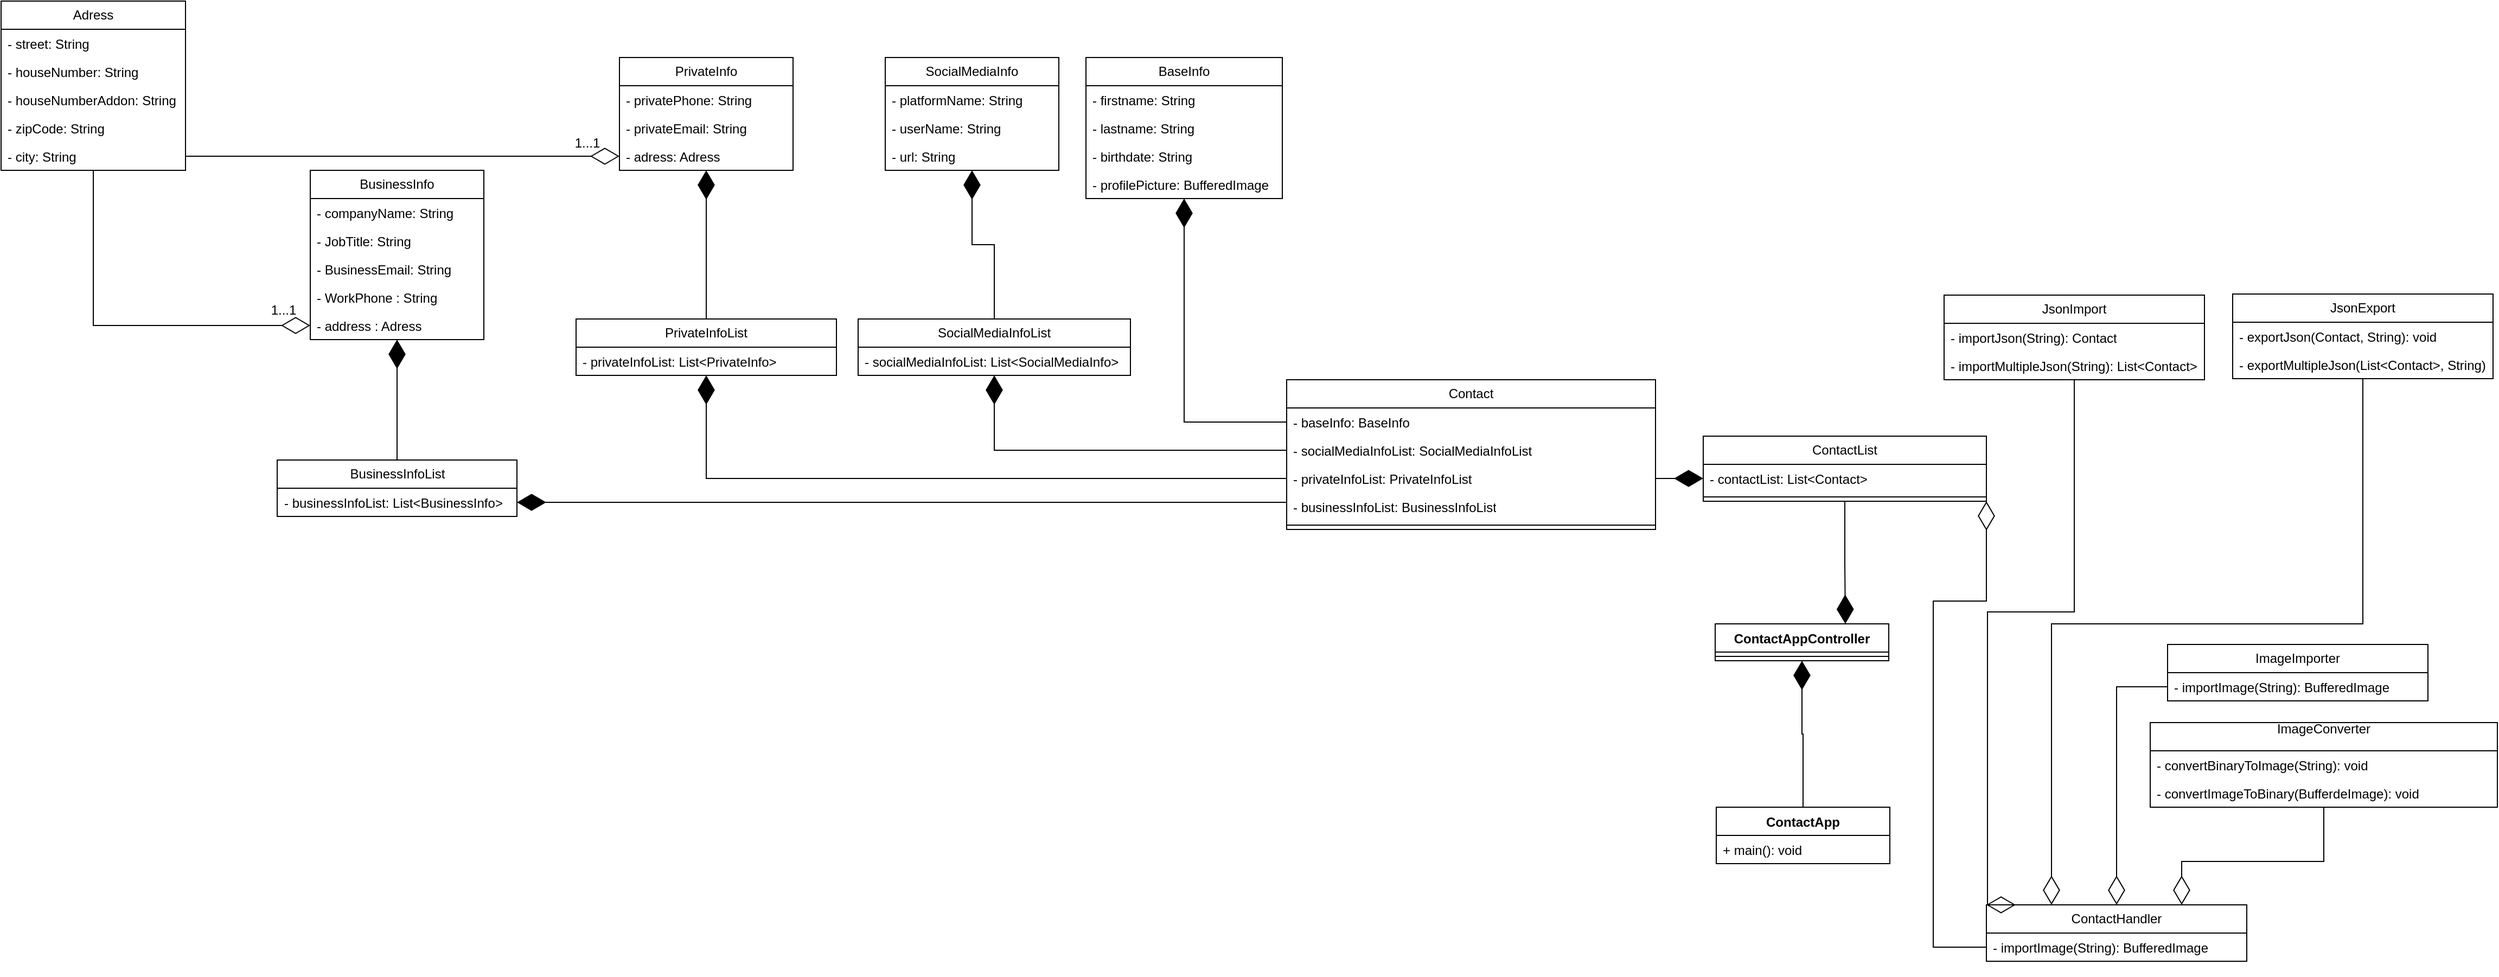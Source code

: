 <mxfile version="26.0.4">
  <diagram id="gLrxE3nDj6WP_w7RWjic" name="Page-1">
    <mxGraphModel dx="1843" dy="887" grid="1" gridSize="10" guides="1" tooltips="1" connect="1" arrows="1" fold="1" page="1" pageScale="1" pageWidth="2336" pageHeight="1654" math="0" shadow="0">
      <root>
        <mxCell id="0" />
        <mxCell id="1" parent="0" />
        <mxCell id="0SySEe7AmrDhEOv8U1TD-26" value="Contact" style="swimlane;fontStyle=0;childLayout=stackLayout;horizontal=1;startSize=26;fillColor=none;horizontalStack=0;resizeParent=1;resizeParentMax=0;resizeLast=0;collapsible=1;marginBottom=0;whiteSpace=wrap;html=1;" parent="1" vertex="1">
          <mxGeometry x="1204" y="846" width="340" height="138" as="geometry" />
        </mxCell>
        <mxCell id="0SySEe7AmrDhEOv8U1TD-27" value="- baseInfo: BaseInfo" style="text;strokeColor=none;fillColor=none;align=left;verticalAlign=top;spacingLeft=4;spacingRight=4;overflow=hidden;rotatable=0;points=[[0,0.5],[1,0.5]];portConstraint=eastwest;whiteSpace=wrap;html=1;" parent="0SySEe7AmrDhEOv8U1TD-26" vertex="1">
          <mxGeometry y="26" width="340" height="26" as="geometry" />
        </mxCell>
        <mxCell id="PAKhA48-7h4x8ablO3nS-71" value="- s&lt;span style=&quot;text-align: center;&quot;&gt;ocialMediaInfoList&lt;/span&gt;: SocialMediaInfoList" style="text;strokeColor=none;fillColor=none;align=left;verticalAlign=top;spacingLeft=4;spacingRight=4;overflow=hidden;rotatable=0;points=[[0,0.5],[1,0.5]];portConstraint=eastwest;whiteSpace=wrap;html=1;" parent="0SySEe7AmrDhEOv8U1TD-26" vertex="1">
          <mxGeometry y="52" width="340" height="26" as="geometry" />
        </mxCell>
        <mxCell id="PAKhA48-7h4x8ablO3nS-80" value="- privateInfoList: PrivateInfoList" style="text;strokeColor=none;fillColor=none;align=left;verticalAlign=top;spacingLeft=4;spacingRight=4;overflow=hidden;rotatable=0;points=[[0,0.5],[1,0.5]];portConstraint=eastwest;whiteSpace=wrap;html=1;" parent="0SySEe7AmrDhEOv8U1TD-26" vertex="1">
          <mxGeometry y="78" width="340" height="26" as="geometry" />
        </mxCell>
        <mxCell id="PAKhA48-7h4x8ablO3nS-81" value="- businessInfoList: BusinessInfoList" style="text;strokeColor=none;fillColor=none;align=left;verticalAlign=top;spacingLeft=4;spacingRight=4;overflow=hidden;rotatable=0;points=[[0,0.5],[1,0.5]];portConstraint=eastwest;whiteSpace=wrap;html=1;" parent="0SySEe7AmrDhEOv8U1TD-26" vertex="1">
          <mxGeometry y="104" width="340" height="26" as="geometry" />
        </mxCell>
        <mxCell id="FrOkxHvN6QAzIDraGA9n-17" value="" style="line;strokeWidth=1;fillColor=none;align=left;verticalAlign=middle;spacingTop=-1;spacingLeft=3;spacingRight=3;rotatable=0;labelPosition=right;points=[];portConstraint=eastwest;strokeColor=inherit;" parent="0SySEe7AmrDhEOv8U1TD-26" vertex="1">
          <mxGeometry y="130" width="340" height="8" as="geometry" />
        </mxCell>
        <mxCell id="9hg0CybZqm3zJhskFgsf-1" value="ContactList" style="swimlane;fontStyle=0;childLayout=stackLayout;horizontal=1;startSize=26;fillColor=none;horizontalStack=0;resizeParent=1;resizeParentMax=0;resizeLast=0;collapsible=1;marginBottom=0;whiteSpace=wrap;html=1;" parent="1" vertex="1">
          <mxGeometry x="1588" y="898" width="261" height="60" as="geometry" />
        </mxCell>
        <mxCell id="9hg0CybZqm3zJhskFgsf-2" value="- contactList: List&amp;lt;Contact&amp;gt;" style="text;strokeColor=none;fillColor=none;align=left;verticalAlign=top;spacingLeft=4;spacingRight=4;overflow=hidden;rotatable=0;points=[[0,0.5],[1,0.5]];portConstraint=eastwest;whiteSpace=wrap;html=1;" parent="9hg0CybZqm3zJhskFgsf-1" vertex="1">
          <mxGeometry y="26" width="261" height="26" as="geometry" />
        </mxCell>
        <mxCell id="bx8ItKEC8nCYNwfn4kyO-19" value="" style="line;strokeWidth=1;fillColor=none;align=left;verticalAlign=middle;spacingTop=-1;spacingLeft=3;spacingRight=3;rotatable=0;labelPosition=right;points=[];portConstraint=eastwest;strokeColor=inherit;" parent="9hg0CybZqm3zJhskFgsf-1" vertex="1">
          <mxGeometry y="52" width="261" height="8" as="geometry" />
        </mxCell>
        <mxCell id="9hg0CybZqm3zJhskFgsf-11" value="JsonExport" style="swimlane;fontStyle=0;childLayout=stackLayout;horizontal=1;startSize=26;fillColor=none;horizontalStack=0;resizeParent=1;resizeParentMax=0;resizeLast=0;collapsible=1;marginBottom=0;whiteSpace=wrap;html=1;" parent="1" vertex="1">
          <mxGeometry x="2076" y="767" width="240" height="78" as="geometry" />
        </mxCell>
        <mxCell id="9hg0CybZqm3zJhskFgsf-8" value="- exportJson(Contact, String): void" style="text;strokeColor=none;fillColor=none;align=left;verticalAlign=top;spacingLeft=4;spacingRight=4;overflow=hidden;rotatable=0;points=[[0,0.5],[1,0.5]];portConstraint=eastwest;whiteSpace=wrap;html=1;" parent="9hg0CybZqm3zJhskFgsf-11" vertex="1">
          <mxGeometry y="26" width="240" height="26" as="geometry" />
        </mxCell>
        <mxCell id="0SySEe7AmrDhEOv8U1TD-24" value="- exportMultipleJson(List&amp;lt;Contact&amp;gt;, String)" style="text;strokeColor=none;fillColor=none;align=left;verticalAlign=top;spacingLeft=4;spacingRight=4;overflow=hidden;rotatable=0;points=[[0,0.5],[1,0.5]];portConstraint=eastwest;whiteSpace=wrap;html=1;" parent="9hg0CybZqm3zJhskFgsf-11" vertex="1">
          <mxGeometry y="52" width="240" height="26" as="geometry" />
        </mxCell>
        <mxCell id="PAKhA48-7h4x8ablO3nS-37" value="Adress" style="swimlane;fontStyle=0;childLayout=stackLayout;horizontal=1;startSize=26;fillColor=none;horizontalStack=0;resizeParent=1;resizeParentMax=0;resizeLast=0;collapsible=1;marginBottom=0;whiteSpace=wrap;html=1;" parent="1" vertex="1">
          <mxGeometry x="19" y="497" width="170" height="156" as="geometry" />
        </mxCell>
        <mxCell id="PAKhA48-7h4x8ablO3nS-38" value="- street: String" style="text;strokeColor=none;fillColor=none;align=left;verticalAlign=top;spacingLeft=4;spacingRight=4;overflow=hidden;rotatable=0;points=[[0,0.5],[1,0.5]];portConstraint=eastwest;whiteSpace=wrap;html=1;" parent="PAKhA48-7h4x8ablO3nS-37" vertex="1">
          <mxGeometry y="26" width="170" height="26" as="geometry" />
        </mxCell>
        <mxCell id="PAKhA48-7h4x8ablO3nS-39" value="- houseNumber: String" style="text;strokeColor=none;fillColor=none;align=left;verticalAlign=top;spacingLeft=4;spacingRight=4;overflow=hidden;rotatable=0;points=[[0,0.5],[1,0.5]];portConstraint=eastwest;whiteSpace=wrap;html=1;" parent="PAKhA48-7h4x8ablO3nS-37" vertex="1">
          <mxGeometry y="52" width="170" height="26" as="geometry" />
        </mxCell>
        <mxCell id="PAKhA48-7h4x8ablO3nS-40" value="- houseNumberAddon: String" style="text;strokeColor=none;fillColor=none;align=left;verticalAlign=top;spacingLeft=4;spacingRight=4;overflow=hidden;rotatable=0;points=[[0,0.5],[1,0.5]];portConstraint=eastwest;whiteSpace=wrap;html=1;" parent="PAKhA48-7h4x8ablO3nS-37" vertex="1">
          <mxGeometry y="78" width="170" height="26" as="geometry" />
        </mxCell>
        <mxCell id="PAKhA48-7h4x8ablO3nS-41" value="- zipCode: String" style="text;strokeColor=none;fillColor=none;align=left;verticalAlign=top;spacingLeft=4;spacingRight=4;overflow=hidden;rotatable=0;points=[[0,0.5],[1,0.5]];portConstraint=eastwest;whiteSpace=wrap;html=1;" parent="PAKhA48-7h4x8ablO3nS-37" vertex="1">
          <mxGeometry y="104" width="170" height="26" as="geometry" />
        </mxCell>
        <mxCell id="PAKhA48-7h4x8ablO3nS-42" value="- city: String" style="text;strokeColor=none;fillColor=none;align=left;verticalAlign=top;spacingLeft=4;spacingRight=4;overflow=hidden;rotatable=0;points=[[0,0.5],[1,0.5]];portConstraint=eastwest;whiteSpace=wrap;html=1;" parent="PAKhA48-7h4x8ablO3nS-37" vertex="1">
          <mxGeometry y="130" width="170" height="26" as="geometry" />
        </mxCell>
        <mxCell id="PAKhA48-7h4x8ablO3nS-43" value="BusinessInfo" style="swimlane;fontStyle=0;childLayout=stackLayout;horizontal=1;startSize=26;fillColor=none;horizontalStack=0;resizeParent=1;resizeParentMax=0;resizeLast=0;collapsible=1;marginBottom=0;whiteSpace=wrap;html=1;" parent="1" vertex="1">
          <mxGeometry x="304" y="653" width="160" height="156" as="geometry" />
        </mxCell>
        <mxCell id="PAKhA48-7h4x8ablO3nS-44" value="- companyName: String" style="text;strokeColor=none;fillColor=none;align=left;verticalAlign=top;spacingLeft=4;spacingRight=4;overflow=hidden;rotatable=0;points=[[0,0.5],[1,0.5]];portConstraint=eastwest;whiteSpace=wrap;html=1;" parent="PAKhA48-7h4x8ablO3nS-43" vertex="1">
          <mxGeometry y="26" width="160" height="26" as="geometry" />
        </mxCell>
        <mxCell id="PAKhA48-7h4x8ablO3nS-45" value="- JobTitle: String" style="text;strokeColor=none;fillColor=none;align=left;verticalAlign=top;spacingLeft=4;spacingRight=4;overflow=hidden;rotatable=0;points=[[0,0.5],[1,0.5]];portConstraint=eastwest;whiteSpace=wrap;html=1;" parent="PAKhA48-7h4x8ablO3nS-43" vertex="1">
          <mxGeometry y="52" width="160" height="26" as="geometry" />
        </mxCell>
        <mxCell id="PAKhA48-7h4x8ablO3nS-46" value="- BusinessEmail: String" style="text;strokeColor=none;fillColor=none;align=left;verticalAlign=top;spacingLeft=4;spacingRight=4;overflow=hidden;rotatable=0;points=[[0,0.5],[1,0.5]];portConstraint=eastwest;whiteSpace=wrap;html=1;" parent="PAKhA48-7h4x8ablO3nS-43" vertex="1">
          <mxGeometry y="78" width="160" height="26" as="geometry" />
        </mxCell>
        <mxCell id="PAKhA48-7h4x8ablO3nS-47" value="- WorkPhone : String" style="text;strokeColor=none;fillColor=none;align=left;verticalAlign=top;spacingLeft=4;spacingRight=4;overflow=hidden;rotatable=0;points=[[0,0.5],[1,0.5]];portConstraint=eastwest;whiteSpace=wrap;html=1;" parent="PAKhA48-7h4x8ablO3nS-43" vertex="1">
          <mxGeometry y="104" width="160" height="26" as="geometry" />
        </mxCell>
        <mxCell id="PAKhA48-7h4x8ablO3nS-48" value="- address : Adress" style="text;strokeColor=none;fillColor=none;align=left;verticalAlign=top;spacingLeft=4;spacingRight=4;overflow=hidden;rotatable=0;points=[[0,0.5],[1,0.5]];portConstraint=eastwest;whiteSpace=wrap;html=1;" parent="PAKhA48-7h4x8ablO3nS-43" vertex="1">
          <mxGeometry y="130" width="160" height="26" as="geometry" />
        </mxCell>
        <mxCell id="PAKhA48-7h4x8ablO3nS-49" value="PrivateInfo" style="swimlane;fontStyle=0;childLayout=stackLayout;horizontal=1;startSize=26;fillColor=none;horizontalStack=0;resizeParent=1;resizeParentMax=0;resizeLast=0;collapsible=1;marginBottom=0;whiteSpace=wrap;html=1;" parent="1" vertex="1">
          <mxGeometry x="589" y="549" width="160" height="104" as="geometry" />
        </mxCell>
        <mxCell id="PAKhA48-7h4x8ablO3nS-50" value="- privatePhone: String" style="text;strokeColor=none;fillColor=none;align=left;verticalAlign=top;spacingLeft=4;spacingRight=4;overflow=hidden;rotatable=0;points=[[0,0.5],[1,0.5]];portConstraint=eastwest;whiteSpace=wrap;html=1;" parent="PAKhA48-7h4x8ablO3nS-49" vertex="1">
          <mxGeometry y="26" width="160" height="26" as="geometry" />
        </mxCell>
        <mxCell id="PAKhA48-7h4x8ablO3nS-51" value="- privateEmail: String" style="text;strokeColor=none;fillColor=none;align=left;verticalAlign=top;spacingLeft=4;spacingRight=4;overflow=hidden;rotatable=0;points=[[0,0.5],[1,0.5]];portConstraint=eastwest;whiteSpace=wrap;html=1;" parent="PAKhA48-7h4x8ablO3nS-49" vertex="1">
          <mxGeometry y="52" width="160" height="26" as="geometry" />
        </mxCell>
        <mxCell id="PAKhA48-7h4x8ablO3nS-52" value="- adress: Adress" style="text;strokeColor=none;fillColor=none;align=left;verticalAlign=top;spacingLeft=4;spacingRight=4;overflow=hidden;rotatable=0;points=[[0,0.5],[1,0.5]];portConstraint=eastwest;whiteSpace=wrap;html=1;" parent="PAKhA48-7h4x8ablO3nS-49" vertex="1">
          <mxGeometry y="78" width="160" height="26" as="geometry" />
        </mxCell>
        <mxCell id="PAKhA48-7h4x8ablO3nS-53" value="SocialMediaInfo" style="swimlane;fontStyle=0;childLayout=stackLayout;horizontal=1;startSize=26;fillColor=none;horizontalStack=0;resizeParent=1;resizeParentMax=0;resizeLast=0;collapsible=1;marginBottom=0;whiteSpace=wrap;html=1;" parent="1" vertex="1">
          <mxGeometry x="834" y="549" width="160" height="104" as="geometry" />
        </mxCell>
        <mxCell id="PAKhA48-7h4x8ablO3nS-54" value="- platformName: String" style="text;strokeColor=none;fillColor=none;align=left;verticalAlign=top;spacingLeft=4;spacingRight=4;overflow=hidden;rotatable=0;points=[[0,0.5],[1,0.5]];portConstraint=eastwest;whiteSpace=wrap;html=1;" parent="PAKhA48-7h4x8ablO3nS-53" vertex="1">
          <mxGeometry y="26" width="160" height="26" as="geometry" />
        </mxCell>
        <mxCell id="PAKhA48-7h4x8ablO3nS-55" value="- userName: String" style="text;strokeColor=none;fillColor=none;align=left;verticalAlign=top;spacingLeft=4;spacingRight=4;overflow=hidden;rotatable=0;points=[[0,0.5],[1,0.5]];portConstraint=eastwest;whiteSpace=wrap;html=1;" parent="PAKhA48-7h4x8ablO3nS-53" vertex="1">
          <mxGeometry y="52" width="160" height="26" as="geometry" />
        </mxCell>
        <mxCell id="PAKhA48-7h4x8ablO3nS-56" value="- url: String" style="text;strokeColor=none;fillColor=none;align=left;verticalAlign=top;spacingLeft=4;spacingRight=4;overflow=hidden;rotatable=0;points=[[0,0.5],[1,0.5]];portConstraint=eastwest;whiteSpace=wrap;html=1;" parent="PAKhA48-7h4x8ablO3nS-53" vertex="1">
          <mxGeometry y="78" width="160" height="26" as="geometry" />
        </mxCell>
        <mxCell id="PAKhA48-7h4x8ablO3nS-65" value="BaseInfo" style="swimlane;fontStyle=0;childLayout=stackLayout;horizontal=1;startSize=26;fillColor=none;horizontalStack=0;resizeParent=1;resizeParentMax=0;resizeLast=0;collapsible=1;marginBottom=0;whiteSpace=wrap;html=1;" parent="1" vertex="1">
          <mxGeometry x="1019" y="549" width="181" height="130" as="geometry" />
        </mxCell>
        <mxCell id="PAKhA48-7h4x8ablO3nS-66" value="- firstname: String" style="text;strokeColor=none;fillColor=none;align=left;verticalAlign=top;spacingLeft=4;spacingRight=4;overflow=hidden;rotatable=0;points=[[0,0.5],[1,0.5]];portConstraint=eastwest;whiteSpace=wrap;html=1;" parent="PAKhA48-7h4x8ablO3nS-65" vertex="1">
          <mxGeometry y="26" width="181" height="26" as="geometry" />
        </mxCell>
        <mxCell id="PAKhA48-7h4x8ablO3nS-67" value="- lastname: String" style="text;strokeColor=none;fillColor=none;align=left;verticalAlign=top;spacingLeft=4;spacingRight=4;overflow=hidden;rotatable=0;points=[[0,0.5],[1,0.5]];portConstraint=eastwest;whiteSpace=wrap;html=1;" parent="PAKhA48-7h4x8ablO3nS-65" vertex="1">
          <mxGeometry y="52" width="181" height="26" as="geometry" />
        </mxCell>
        <mxCell id="PAKhA48-7h4x8ablO3nS-68" value="- birthdate: String" style="text;strokeColor=none;fillColor=none;align=left;verticalAlign=top;spacingLeft=4;spacingRight=4;overflow=hidden;rotatable=0;points=[[0,0.5],[1,0.5]];portConstraint=eastwest;whiteSpace=wrap;html=1;" parent="PAKhA48-7h4x8ablO3nS-65" vertex="1">
          <mxGeometry y="78" width="181" height="26" as="geometry" />
        </mxCell>
        <mxCell id="PAKhA48-7h4x8ablO3nS-69" value="- profilePicture: BufferedImage" style="text;strokeColor=none;fillColor=none;align=left;verticalAlign=top;spacingLeft=4;spacingRight=4;overflow=hidden;rotatable=0;points=[[0,0.5],[1,0.5]];portConstraint=eastwest;whiteSpace=wrap;html=1;" parent="PAKhA48-7h4x8ablO3nS-65" vertex="1">
          <mxGeometry y="104" width="181" height="26" as="geometry" />
        </mxCell>
        <mxCell id="PAKhA48-7h4x8ablO3nS-72" value="SocialMediaInfoList" style="swimlane;fontStyle=0;childLayout=stackLayout;horizontal=1;startSize=26;fillColor=none;horizontalStack=0;resizeParent=1;resizeParentMax=0;resizeLast=0;collapsible=1;marginBottom=0;whiteSpace=wrap;html=1;" parent="1" vertex="1">
          <mxGeometry x="809" y="790" width="251" height="52" as="geometry" />
        </mxCell>
        <mxCell id="PAKhA48-7h4x8ablO3nS-73" value="- socialMediaInfoList: List&amp;lt;SocialMediaInfo&amp;gt;" style="text;strokeColor=none;fillColor=none;align=left;verticalAlign=top;spacingLeft=4;spacingRight=4;overflow=hidden;rotatable=0;points=[[0,0.5],[1,0.5]];portConstraint=eastwest;whiteSpace=wrap;html=1;" parent="PAKhA48-7h4x8ablO3nS-72" vertex="1">
          <mxGeometry y="26" width="251" height="26" as="geometry" />
        </mxCell>
        <mxCell id="PAKhA48-7h4x8ablO3nS-74" value="PrivateInfoList" style="swimlane;fontStyle=0;childLayout=stackLayout;horizontal=1;startSize=26;fillColor=none;horizontalStack=0;resizeParent=1;resizeParentMax=0;resizeLast=0;collapsible=1;marginBottom=0;whiteSpace=wrap;html=1;" parent="1" vertex="1">
          <mxGeometry x="549" y="790" width="240" height="52" as="geometry" />
        </mxCell>
        <mxCell id="PAKhA48-7h4x8ablO3nS-75" value="- privateInfoList: List&amp;lt;&lt;span style=&quot;text-align: center;&quot;&gt;PrivateInfo&lt;/span&gt;&amp;gt;" style="text;strokeColor=none;fillColor=none;align=left;verticalAlign=top;spacingLeft=4;spacingRight=4;overflow=hidden;rotatable=0;points=[[0,0.5],[1,0.5]];portConstraint=eastwest;whiteSpace=wrap;html=1;" parent="PAKhA48-7h4x8ablO3nS-74" vertex="1">
          <mxGeometry y="26" width="240" height="26" as="geometry" />
        </mxCell>
        <mxCell id="PAKhA48-7h4x8ablO3nS-76" value="BusinessInfoList" style="swimlane;fontStyle=0;childLayout=stackLayout;horizontal=1;startSize=26;fillColor=none;horizontalStack=0;resizeParent=1;resizeParentMax=0;resizeLast=0;collapsible=1;marginBottom=0;whiteSpace=wrap;html=1;" parent="1" vertex="1">
          <mxGeometry x="273.5" y="920" width="221" height="52" as="geometry" />
        </mxCell>
        <mxCell id="PAKhA48-7h4x8ablO3nS-77" value="- businessInfoList: List&amp;lt;BusinessInfo&amp;gt;" style="text;strokeColor=none;fillColor=none;align=left;verticalAlign=top;spacingLeft=4;spacingRight=4;overflow=hidden;rotatable=0;points=[[0,0.5],[1,0.5]];portConstraint=eastwest;whiteSpace=wrap;html=1;" parent="PAKhA48-7h4x8ablO3nS-76" vertex="1">
          <mxGeometry y="26" width="221" height="26" as="geometry" />
        </mxCell>
        <mxCell id="FrOkxHvN6QAzIDraGA9n-4" value="1...1" style="text;html=1;align=center;verticalAlign=middle;resizable=0;points=[];autosize=1;strokeColor=none;fillColor=none;" parent="1" vertex="1">
          <mxGeometry x="534" y="613" width="50" height="30" as="geometry" />
        </mxCell>
        <mxCell id="bx8ItKEC8nCYNwfn4kyO-10" value="" style="endArrow=diamondThin;endFill=1;endSize=24;html=1;rounded=0;entryX=0.5;entryY=1;entryDx=0;entryDy=0;exitX=0.5;exitY=0;exitDx=0;exitDy=0;edgeStyle=orthogonalEdgeStyle;" parent="1" source="PAKhA48-7h4x8ablO3nS-76" target="PAKhA48-7h4x8ablO3nS-43" edge="1">
          <mxGeometry width="160" relative="1" as="geometry">
            <mxPoint x="269" y="1073" as="sourcePoint" />
            <mxPoint x="319" y="843" as="targetPoint" />
          </mxGeometry>
        </mxCell>
        <mxCell id="bx8ItKEC8nCYNwfn4kyO-12" value="" style="endArrow=diamondThin;endFill=1;endSize=24;html=1;rounded=0;entryX=0.5;entryY=1;entryDx=0;entryDy=0;exitX=0.5;exitY=0;exitDx=0;exitDy=0;edgeStyle=orthogonalEdgeStyle;" parent="1" source="PAKhA48-7h4x8ablO3nS-74" target="PAKhA48-7h4x8ablO3nS-49" edge="1">
          <mxGeometry width="160" relative="1" as="geometry">
            <mxPoint x="549" y="834" as="sourcePoint" />
            <mxPoint x="549" y="723" as="targetPoint" />
          </mxGeometry>
        </mxCell>
        <mxCell id="bx8ItKEC8nCYNwfn4kyO-14" value="" style="endArrow=diamondThin;endFill=1;endSize=24;html=1;rounded=0;exitX=0.5;exitY=0;exitDx=0;exitDy=0;edgeStyle=orthogonalEdgeStyle;entryX=0.5;entryY=1;entryDx=0;entryDy=0;" parent="1" source="PAKhA48-7h4x8ablO3nS-72" target="PAKhA48-7h4x8ablO3nS-53" edge="1">
          <mxGeometry width="160" relative="1" as="geometry">
            <mxPoint x="849" y="816" as="sourcePoint" />
            <mxPoint x="859" y="679" as="targetPoint" />
          </mxGeometry>
        </mxCell>
        <mxCell id="bx8ItKEC8nCYNwfn4kyO-15" value="1...1" style="text;html=1;align=center;verticalAlign=middle;resizable=0;points=[];autosize=1;strokeColor=none;fillColor=none;" parent="1" vertex="1">
          <mxGeometry x="254" y="767" width="50" height="30" as="geometry" />
        </mxCell>
        <mxCell id="bx8ItKEC8nCYNwfn4kyO-17" value="" style="endArrow=diamondThin;endFill=1;endSize=24;html=1;rounded=0;exitX=1;exitY=0.5;exitDx=0;exitDy=0;edgeStyle=orthogonalEdgeStyle;entryX=0;entryY=0.5;entryDx=0;entryDy=0;" parent="1" source="PAKhA48-7h4x8ablO3nS-80" target="9hg0CybZqm3zJhskFgsf-2" edge="1">
          <mxGeometry width="160" relative="1" as="geometry">
            <mxPoint x="1429" y="1023" as="sourcePoint" />
            <mxPoint x="1659" y="831" as="targetPoint" />
          </mxGeometry>
        </mxCell>
        <mxCell id="0TmtMYhJEA3pxjAnjSKR-2" value="ContactAppController" style="swimlane;fontStyle=1;align=center;verticalAlign=top;childLayout=stackLayout;horizontal=1;startSize=26;horizontalStack=0;resizeParent=1;resizeParentMax=0;resizeLast=0;collapsible=1;marginBottom=0;whiteSpace=wrap;html=1;" parent="1" vertex="1">
          <mxGeometry x="1599" y="1071" width="160" height="34" as="geometry" />
        </mxCell>
        <mxCell id="0TmtMYhJEA3pxjAnjSKR-4" value="" style="line;strokeWidth=1;fillColor=none;align=left;verticalAlign=middle;spacingTop=-1;spacingLeft=3;spacingRight=3;rotatable=0;labelPosition=right;points=[];portConstraint=eastwest;strokeColor=inherit;" parent="0TmtMYhJEA3pxjAnjSKR-2" vertex="1">
          <mxGeometry y="26" width="160" height="8" as="geometry" />
        </mxCell>
        <mxCell id="0TmtMYhJEA3pxjAnjSKR-10" value="ContactApp" style="swimlane;fontStyle=1;align=center;verticalAlign=top;childLayout=stackLayout;horizontal=1;startSize=26;horizontalStack=0;resizeParent=1;resizeParentMax=0;resizeLast=0;collapsible=1;marginBottom=0;whiteSpace=wrap;html=1;" parent="1" vertex="1">
          <mxGeometry x="1600" y="1240" width="160" height="52" as="geometry" />
        </mxCell>
        <mxCell id="0TmtMYhJEA3pxjAnjSKR-13" value="+ main(): void" style="text;strokeColor=none;fillColor=none;align=left;verticalAlign=top;spacingLeft=4;spacingRight=4;overflow=hidden;rotatable=0;points=[[0,0.5],[1,0.5]];portConstraint=eastwest;whiteSpace=wrap;html=1;" parent="0TmtMYhJEA3pxjAnjSKR-10" vertex="1">
          <mxGeometry y="26" width="160" height="26" as="geometry" />
        </mxCell>
        <mxCell id="0TmtMYhJEA3pxjAnjSKR-82" value="" style="endArrow=diamondThin;endFill=1;endSize=24;html=1;rounded=0;exitX=0.5;exitY=1;exitDx=0;exitDy=0;entryX=0.75;entryY=0;entryDx=0;entryDy=0;edgeStyle=orthogonalEdgeStyle;" parent="1" source="9hg0CybZqm3zJhskFgsf-1" target="0TmtMYhJEA3pxjAnjSKR-2" edge="1">
          <mxGeometry width="160" relative="1" as="geometry">
            <mxPoint x="1649" y="1591" as="sourcePoint" />
            <mxPoint x="1934" y="1124" as="targetPoint" />
          </mxGeometry>
        </mxCell>
        <mxCell id="0TmtMYhJEA3pxjAnjSKR-83" value="" style="endArrow=diamondThin;endFill=1;endSize=24;html=1;rounded=0;exitX=0.5;exitY=0;exitDx=0;exitDy=0;edgeStyle=orthogonalEdgeStyle;entryX=0.5;entryY=1;entryDx=0;entryDy=0;" parent="1" source="0TmtMYhJEA3pxjAnjSKR-10" target="0TmtMYhJEA3pxjAnjSKR-2" edge="1">
          <mxGeometry width="160" relative="1" as="geometry">
            <mxPoint x="1889" y="1820.5" as="sourcePoint" />
            <mxPoint x="1666.69" y="1130" as="targetPoint" />
          </mxGeometry>
        </mxCell>
        <mxCell id="-11DSKFVCKso3DOthFLl-30" value="" style="endArrow=diamondThin;endFill=0;endSize=24;html=1;rounded=0;edgeStyle=orthogonalEdgeStyle;entryX=0.25;entryY=0;entryDx=0;entryDy=0;exitX=0.5;exitY=1;exitDx=0;exitDy=0;" parent="1" source="9hg0CybZqm3zJhskFgsf-11" target="VulAtkFwiBMGYkDpTsiH-2" edge="1">
          <mxGeometry width="160" relative="1" as="geometry">
            <mxPoint x="2219" y="1291" as="sourcePoint" />
            <mxPoint x="1569" y="1601" as="targetPoint" />
            <Array as="points">
              <mxPoint x="2196" y="1071" />
              <mxPoint x="1909" y="1071" />
            </Array>
          </mxGeometry>
        </mxCell>
        <mxCell id="-11DSKFVCKso3DOthFLl-35" value="" style="endArrow=diamondThin;endFill=0;endSize=24;html=1;rounded=0;entryX=0;entryY=0.5;entryDx=0;entryDy=0;edgeStyle=orthogonalEdgeStyle;exitX=0.5;exitY=1;exitDx=0;exitDy=0;" parent="1" source="PAKhA48-7h4x8ablO3nS-37" target="PAKhA48-7h4x8ablO3nS-48" edge="1">
          <mxGeometry width="160" relative="1" as="geometry">
            <mxPoint x="149" y="731" as="sourcePoint" />
            <mxPoint x="54" y="781.41" as="targetPoint" />
            <Array as="points">
              <mxPoint x="104" y="796" />
            </Array>
          </mxGeometry>
        </mxCell>
        <mxCell id="-11DSKFVCKso3DOthFLl-37" value="" style="endArrow=diamondThin;endFill=0;endSize=24;html=1;rounded=0;entryX=0;entryY=0.5;entryDx=0;entryDy=0;edgeStyle=orthogonalEdgeStyle;exitX=1;exitY=0.5;exitDx=0;exitDy=0;" parent="1" source="PAKhA48-7h4x8ablO3nS-42" target="PAKhA48-7h4x8ablO3nS-52" edge="1">
          <mxGeometry width="160" relative="1" as="geometry">
            <mxPoint x="279" y="354" as="sourcePoint" />
            <mxPoint x="479" y="497" as="targetPoint" />
            <Array as="points">
              <mxPoint x="379" y="640" />
              <mxPoint x="379" y="640" />
            </Array>
          </mxGeometry>
        </mxCell>
        <mxCell id="Xl_D1Z5TGGptKkT0FCX8-1" value="" style="endArrow=diamondThin;endFill=1;endSize=24;html=1;rounded=0;exitX=0;exitY=0.5;exitDx=0;exitDy=0;edgeStyle=orthogonalEdgeStyle;entryX=0.5;entryY=1;entryDx=0;entryDy=0;" parent="1" source="0SySEe7AmrDhEOv8U1TD-27" target="PAKhA48-7h4x8ablO3nS-65" edge="1">
          <mxGeometry width="160" relative="1" as="geometry">
            <mxPoint x="1109" y="944" as="sourcePoint" />
            <mxPoint x="1109" y="741" as="targetPoint" />
          </mxGeometry>
        </mxCell>
        <mxCell id="Xl_D1Z5TGGptKkT0FCX8-2" value="" style="endArrow=diamondThin;endFill=1;endSize=24;html=1;rounded=0;exitX=0;exitY=0.5;exitDx=0;exitDy=0;edgeStyle=orthogonalEdgeStyle;entryX=0.5;entryY=1;entryDx=0;entryDy=0;" parent="1" source="PAKhA48-7h4x8ablO3nS-71" target="PAKhA48-7h4x8ablO3nS-72" edge="1">
          <mxGeometry width="160" relative="1" as="geometry">
            <mxPoint x="1044" y="1190" as="sourcePoint" />
            <mxPoint x="939" y="984" as="targetPoint" />
          </mxGeometry>
        </mxCell>
        <mxCell id="Xl_D1Z5TGGptKkT0FCX8-6" value="" style="endArrow=diamondThin;endFill=1;endSize=24;html=1;rounded=0;exitX=0;exitY=0.5;exitDx=0;exitDy=0;edgeStyle=orthogonalEdgeStyle;entryX=0.5;entryY=1;entryDx=0;entryDy=0;" parent="1" source="PAKhA48-7h4x8ablO3nS-80" target="PAKhA48-7h4x8ablO3nS-74" edge="1">
          <mxGeometry width="160" relative="1" as="geometry">
            <mxPoint x="1039" y="1035.52" as="sourcePoint" />
            <mxPoint x="749" y="966.52" as="targetPoint" />
          </mxGeometry>
        </mxCell>
        <mxCell id="Xl_D1Z5TGGptKkT0FCX8-10" value="" style="endArrow=diamondThin;endFill=1;endSize=24;html=1;rounded=0;exitX=0;exitY=0.5;exitDx=0;exitDy=0;edgeStyle=orthogonalEdgeStyle;entryX=1;entryY=0.5;entryDx=0;entryDy=0;" parent="1" source="PAKhA48-7h4x8ablO3nS-81" target="PAKhA48-7h4x8ablO3nS-77" edge="1">
          <mxGeometry width="160" relative="1" as="geometry">
            <mxPoint x="1204" y="1035.52" as="sourcePoint" />
            <mxPoint x="669" y="940.52" as="targetPoint" />
            <Array as="points">
              <mxPoint x="1204" y="959" />
            </Array>
          </mxGeometry>
        </mxCell>
        <mxCell id="SIrxJRFLUZ0ybjSmyrYy-1" value="ImageImporter" style="swimlane;fontStyle=0;childLayout=stackLayout;horizontal=1;startSize=26;fillColor=none;horizontalStack=0;resizeParent=1;resizeParentMax=0;resizeLast=0;collapsible=1;marginBottom=0;whiteSpace=wrap;html=1;" parent="1" vertex="1">
          <mxGeometry x="2016" y="1090" width="240" height="52" as="geometry" />
        </mxCell>
        <mxCell id="SIrxJRFLUZ0ybjSmyrYy-4" value="- importImage(String): BufferedImage" style="text;strokeColor=none;fillColor=none;align=left;verticalAlign=top;spacingLeft=4;spacingRight=4;overflow=hidden;rotatable=0;points=[[0,0.5],[1,0.5]];portConstraint=eastwest;whiteSpace=wrap;html=1;" parent="SIrxJRFLUZ0ybjSmyrYy-1" vertex="1">
          <mxGeometry y="26" width="240" height="26" as="geometry" />
        </mxCell>
        <mxCell id="SIrxJRFLUZ0ybjSmyrYy-5" value="ImageConverter&lt;div&gt;&lt;br&gt;&lt;/div&gt;" style="swimlane;fontStyle=0;childLayout=stackLayout;horizontal=1;startSize=26;fillColor=none;horizontalStack=0;resizeParent=1;resizeParentMax=0;resizeLast=0;collapsible=1;marginBottom=0;whiteSpace=wrap;html=1;" parent="1" vertex="1">
          <mxGeometry x="2000" y="1162" width="320" height="78" as="geometry" />
        </mxCell>
        <mxCell id="SIrxJRFLUZ0ybjSmyrYy-6" value="- convertBinaryToImage(String): void" style="text;strokeColor=none;fillColor=none;align=left;verticalAlign=top;spacingLeft=4;spacingRight=4;overflow=hidden;rotatable=0;points=[[0,0.5],[1,0.5]];portConstraint=eastwest;whiteSpace=wrap;html=1;" parent="SIrxJRFLUZ0ybjSmyrYy-5" vertex="1">
          <mxGeometry y="26" width="320" height="26" as="geometry" />
        </mxCell>
        <mxCell id="VulAtkFwiBMGYkDpTsiH-1" value="- convertImageToBinary(BufferdeImage): void" style="text;strokeColor=none;fillColor=none;align=left;verticalAlign=top;spacingLeft=4;spacingRight=4;overflow=hidden;rotatable=0;points=[[0,0.5],[1,0.5]];portConstraint=eastwest;whiteSpace=wrap;html=1;" vertex="1" parent="SIrxJRFLUZ0ybjSmyrYy-5">
          <mxGeometry y="52" width="320" height="26" as="geometry" />
        </mxCell>
        <mxCell id="SIrxJRFLUZ0ybjSmyrYy-7" value="JsonImport" style="swimlane;fontStyle=0;childLayout=stackLayout;horizontal=1;startSize=26;fillColor=none;horizontalStack=0;resizeParent=1;resizeParentMax=0;resizeLast=0;collapsible=1;marginBottom=0;whiteSpace=wrap;html=1;" parent="1" vertex="1">
          <mxGeometry x="1810" y="768" width="240" height="78" as="geometry" />
        </mxCell>
        <mxCell id="SIrxJRFLUZ0ybjSmyrYy-10" value="- importJson(String): Contact" style="text;strokeColor=none;fillColor=none;align=left;verticalAlign=top;spacingLeft=4;spacingRight=4;overflow=hidden;rotatable=0;points=[[0,0.5],[1,0.5]];portConstraint=eastwest;whiteSpace=wrap;html=1;" parent="SIrxJRFLUZ0ybjSmyrYy-7" vertex="1">
          <mxGeometry y="26" width="240" height="26" as="geometry" />
        </mxCell>
        <mxCell id="SIrxJRFLUZ0ybjSmyrYy-11" value="- importMultipleJson(String): List&amp;lt;Contact&amp;gt;" style="text;strokeColor=none;fillColor=none;align=left;verticalAlign=top;spacingLeft=4;spacingRight=4;overflow=hidden;rotatable=0;points=[[0,0.5],[1,0.5]];portConstraint=eastwest;whiteSpace=wrap;html=1;" parent="SIrxJRFLUZ0ybjSmyrYy-7" vertex="1">
          <mxGeometry y="52" width="240" height="26" as="geometry" />
        </mxCell>
        <mxCell id="SIrxJRFLUZ0ybjSmyrYy-12" value="" style="endArrow=diamondThin;endFill=0;endSize=24;html=1;rounded=0;edgeStyle=orthogonalEdgeStyle;entryX=0;entryY=0;entryDx=0;entryDy=0;exitX=0.5;exitY=1;exitDx=0;exitDy=0;" parent="1" source="SIrxJRFLUZ0ybjSmyrYy-7" target="VulAtkFwiBMGYkDpTsiH-2" edge="1">
          <mxGeometry width="160" relative="1" as="geometry">
            <mxPoint x="2206" y="855" as="sourcePoint" />
            <mxPoint x="1769" y="1081" as="targetPoint" />
            <Array as="points">
              <mxPoint x="1930" y="1060" />
              <mxPoint x="1850" y="1060" />
              <mxPoint x="1850" y="1330" />
            </Array>
          </mxGeometry>
        </mxCell>
        <mxCell id="SIrxJRFLUZ0ybjSmyrYy-13" value="" style="endArrow=diamondThin;endFill=0;endSize=24;html=1;rounded=0;edgeStyle=orthogonalEdgeStyle;entryX=0.5;entryY=0;entryDx=0;entryDy=0;exitX=0;exitY=0.5;exitDx=0;exitDy=0;" parent="1" source="SIrxJRFLUZ0ybjSmyrYy-4" target="VulAtkFwiBMGYkDpTsiH-2" edge="1">
          <mxGeometry width="160" relative="1" as="geometry">
            <mxPoint x="2046" y="1300" as="sourcePoint" />
            <mxPoint x="1609" y="1526" as="targetPoint" />
            <Array as="points">
              <mxPoint x="1969" y="1129" />
            </Array>
          </mxGeometry>
        </mxCell>
        <mxCell id="SIrxJRFLUZ0ybjSmyrYy-14" value="" style="endArrow=diamondThin;endFill=0;endSize=24;html=1;rounded=0;edgeStyle=orthogonalEdgeStyle;entryX=0.75;entryY=0;entryDx=0;entryDy=0;exitX=0.5;exitY=1;exitDx=0;exitDy=0;" parent="1" source="SIrxJRFLUZ0ybjSmyrYy-5" target="VulAtkFwiBMGYkDpTsiH-2" edge="1">
          <mxGeometry width="160" relative="1" as="geometry">
            <mxPoint x="2179.135" y="1270" as="sourcePoint" />
            <mxPoint x="1769" y="1106" as="targetPoint" />
            <Array as="points">
              <mxPoint x="2160" y="1290" />
              <mxPoint x="2029" y="1290" />
            </Array>
          </mxGeometry>
        </mxCell>
        <mxCell id="VulAtkFwiBMGYkDpTsiH-2" value="ContactHandler" style="swimlane;fontStyle=0;childLayout=stackLayout;horizontal=1;startSize=26;fillColor=none;horizontalStack=0;resizeParent=1;resizeParentMax=0;resizeLast=0;collapsible=1;marginBottom=0;whiteSpace=wrap;html=1;" vertex="1" parent="1">
          <mxGeometry x="1849" y="1330" width="240" height="52" as="geometry" />
        </mxCell>
        <mxCell id="VulAtkFwiBMGYkDpTsiH-3" value="- importImage(String): BufferedImage" style="text;strokeColor=none;fillColor=none;align=left;verticalAlign=top;spacingLeft=4;spacingRight=4;overflow=hidden;rotatable=0;points=[[0,0.5],[1,0.5]];portConstraint=eastwest;whiteSpace=wrap;html=1;" vertex="1" parent="VulAtkFwiBMGYkDpTsiH-2">
          <mxGeometry y="26" width="240" height="26" as="geometry" />
        </mxCell>
        <mxCell id="VulAtkFwiBMGYkDpTsiH-4" value="" style="endArrow=diamondThin;endFill=0;endSize=24;html=1;rounded=0;edgeStyle=orthogonalEdgeStyle;entryX=1;entryY=1;entryDx=0;entryDy=0;exitX=0;exitY=0.5;exitDx=0;exitDy=0;" edge="1" parent="1" source="VulAtkFwiBMGYkDpTsiH-3" target="9hg0CybZqm3zJhskFgsf-1">
          <mxGeometry width="160" relative="1" as="geometry">
            <mxPoint x="1940" y="856" as="sourcePoint" />
            <mxPoint x="1859" y="1340" as="targetPoint" />
            <Array as="points">
              <mxPoint x="1800" y="1369" />
              <mxPoint x="1800" y="1050" />
              <mxPoint x="1849" y="1050" />
            </Array>
          </mxGeometry>
        </mxCell>
      </root>
    </mxGraphModel>
  </diagram>
</mxfile>

